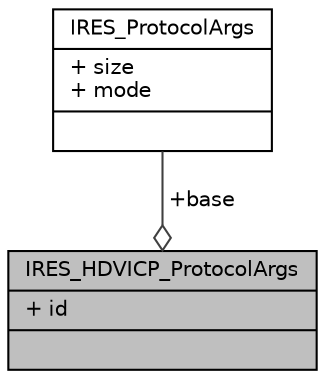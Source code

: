 digraph "IRES_HDVICP_ProtocolArgs"
{
  edge [fontname="Helvetica",fontsize="10",labelfontname="Helvetica",labelfontsize="10"];
  node [fontname="Helvetica",fontsize="10",shape=record];
  Node1 [label="{IRES_HDVICP_ProtocolArgs\n|+ id\l|}",height=0.2,width=0.4,color="black", fillcolor="grey75", style="filled", fontcolor="black"];
  Node2 -> Node1 [color="grey25",fontsize="10",style="solid",label=" +base" ,arrowhead="odiamond",fontname="Helvetica"];
  Node2 [label="{IRES_ProtocolArgs\n|+ size\l+ mode\l|}",height=0.2,width=0.4,color="black", fillcolor="white", style="filled",URL="$struct_i_r_e_s___protocol_args.html",tooltip="Abstract Protocol Arguments structure definition. Actual arguments passed by the algorithm to request..."];
}
